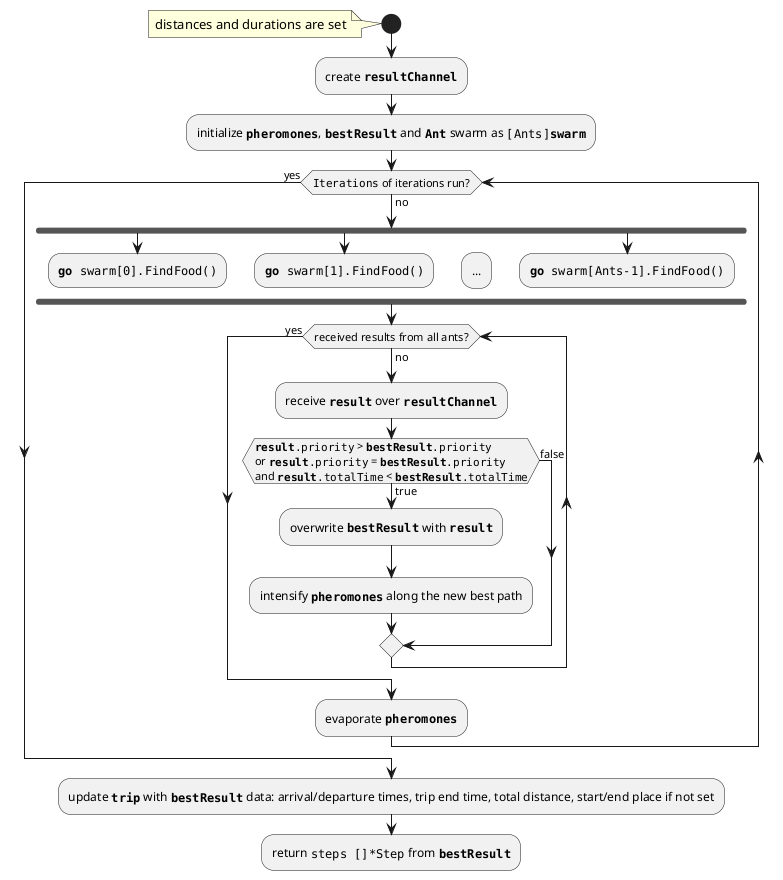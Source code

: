@startuml

start

note: distances and durations are set

:create ""**resultChannel**"";

:initialize ""**pheromones**"", ""**bestResult**"" and ""**Ant**"" swarm as ""[Ants]**swarm**"";

while (""Iterations"" of iterations run?) is (no)
    fork
        :""**go** swarm[0].FindFood()"";
        detach
    fork again
        :""**go** swarm[1].FindFood()"";
        detach
    fork again
        -[hidden]->
        :...;
        detach
    fork again
        :""**go** swarm[Ants-1].FindFood()"";
        detach
    end fork

    while (received results from all ants?) is (no)
        :receive ""**result**"" over ""**resultChannel**"";

        if (""**result**.priority"" > ""**bestResult**.priority""
or ""**result**.priority"" = ""**bestResult**.priority""
and ""**result**.totalTime"" < ""**bestResult**.totalTime"") then (true)
            :overwrite ""**bestResult**"" with ""**result**"";
            :intensify ""**pheromones**"" along the new best path;
        else (false)
        endif
    endwhile (yes)
    :evaporate ""**pheromones**"";
endwhile (yes)

:update ""**trip**"" with ""**bestResult**"" data: arrival/departure times, trip end time, total distance, start/end place if not set;

:return ""steps []*Step"" from ""**bestResult**"";

@enduml